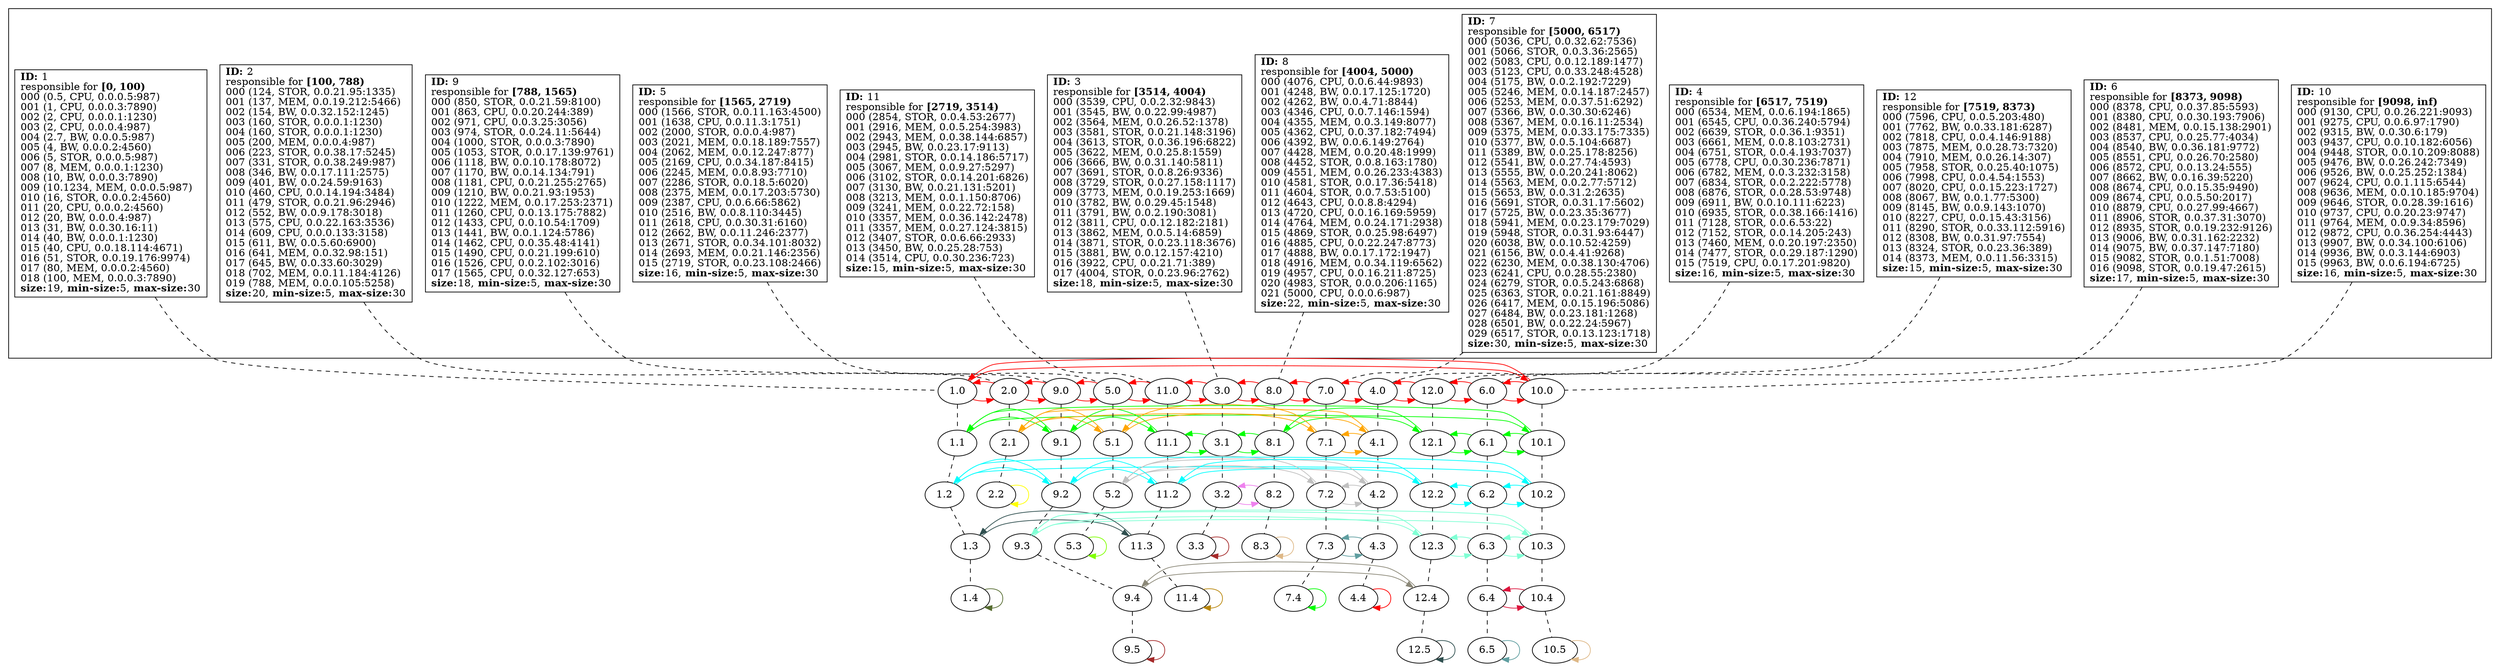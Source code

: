 strict
digraph SkipGraph {

	# vertical
	edge [dir=none style=dashed]
	subgraph {
		"1" -> "1.0" -> "1.1" -> "1.2" -> "1.3" -> "1.4"
		}
	subgraph {
		"2" -> "2.0" -> "2.1" -> "2.2"
		}
	subgraph {
		"9" -> "9.0" -> "9.1" -> "9.2" -> "9.3" -> "9.4" -> "9.5"
		}
	subgraph {
		"5" -> "5.0" -> "5.1" -> "5.2" -> "5.3"
		}
	subgraph {
		"11" -> "11.0" -> "11.1" -> "11.2" -> "11.3" -> "11.4"
		}
	subgraph {
		"3" -> "3.0" -> "3.1" -> "3.2" -> "3.3"
		}
	subgraph {
		"8" -> "8.0" -> "8.1" -> "8.2" -> "8.3"
		}
	subgraph {
		"7" -> "7.0" -> "7.1" -> "7.2" -> "7.3" -> "7.4"
		}
	subgraph {
		"4" -> "4.0" -> "4.1" -> "4.2" -> "4.3" -> "4.4"
		}
	subgraph {
		"12" -> "12.0" -> "12.1" -> "12.2" -> "12.3" -> "12.4" -> "12.5"
		}
	subgraph {
		"6" -> "6.0" -> "6.1" -> "6.2" -> "6.3" -> "6.4" -> "6.5"
		}
	subgraph {
		"10" -> "10.0" -> "10.1" -> "10.2" -> "10.3" -> "10.4" -> "10.5"
		}

	# horizontal
	edge [dir=forward, style=solid]
	subgraph cluster_content {
		rank = same
		"1" [shape=box, label=
			<
				<B>ID:</B> 1<BR ALIGN="LEFT"/>
				responsible for <B>[0, 100)</B><BR ALIGN="LEFT"/>
				000 (0.5, CPU, 0.0.0.5:987)<BR ALIGN="LEFT"/>
				001 (1, CPU, 0.0.0.3:7890)<BR ALIGN="LEFT"/>
				002 (2, CPU, 0.0.0.1:1230)<BR ALIGN="LEFT"/>
				003 (2, CPU, 0.0.0.4:987)<BR ALIGN="LEFT"/>
				004 (2.7, BW, 0.0.0.5:987)<BR ALIGN="LEFT"/>
				005 (4, BW, 0.0.0.2:4560)<BR ALIGN="LEFT"/>
				006 (5, STOR, 0.0.0.5:987)<BR ALIGN="LEFT"/>
				007 (8, MEM, 0.0.0.1:1230)<BR ALIGN="LEFT"/>
				008 (10, BW, 0.0.0.3:7890)<BR ALIGN="LEFT"/>
				009 (10.1234, MEM, 0.0.0.5:987)<BR ALIGN="LEFT"/>
				010 (16, STOR, 0.0.0.2:4560)<BR ALIGN="LEFT"/>
				011 (20, CPU, 0.0.0.2:4560)<BR ALIGN="LEFT"/>
				012 (20, BW, 0.0.0.4:987)<BR ALIGN="LEFT"/>
				013 (31, BW, 0.0.30.16:11)<BR ALIGN="LEFT"/>
				014 (40, BW, 0.0.0.1:1230)<BR ALIGN="LEFT"/>
				015 (40, CPU, 0.0.18.114:4671)<BR ALIGN="LEFT"/>
				016 (51, STOR, 0.0.19.176:9974)<BR ALIGN="LEFT"/>
				017 (80, MEM, 0.0.0.2:4560)<BR ALIGN="LEFT"/>
				018 (100, MEM, 0.0.0.3:7890)<BR ALIGN="LEFT"/>
			<B>size:</B>19, <B>min-size:</B>5, <B>max-size:</B>30<BR ALIGN="LEFT"/>			>]
		"2" [shape=box, label=
			<
				<B>ID:</B> 2<BR ALIGN="LEFT"/>
				responsible for <B>[100, 788)</B><BR ALIGN="LEFT"/>
				000 (124, STOR, 0.0.21.95:1335)<BR ALIGN="LEFT"/>
				001 (137, MEM, 0.0.19.212:5466)<BR ALIGN="LEFT"/>
				002 (154, BW, 0.0.32.152:1245)<BR ALIGN="LEFT"/>
				003 (160, STOR, 0.0.0.1:1230)<BR ALIGN="LEFT"/>
				004 (160, STOR, 0.0.0.1:1230)<BR ALIGN="LEFT"/>
				005 (200, MEM, 0.0.0.4:987)<BR ALIGN="LEFT"/>
				006 (223, STOR, 0.0.38.17:5245)<BR ALIGN="LEFT"/>
				007 (331, STOR, 0.0.38.249:987)<BR ALIGN="LEFT"/>
				008 (346, BW, 0.0.17.111:2575)<BR ALIGN="LEFT"/>
				009 (401, BW, 0.0.24.59:9163)<BR ALIGN="LEFT"/>
				010 (460, CPU, 0.0.14.194:3484)<BR ALIGN="LEFT"/>
				011 (479, STOR, 0.0.21.96:2946)<BR ALIGN="LEFT"/>
				012 (552, BW, 0.0.9.178:3018)<BR ALIGN="LEFT"/>
				013 (575, CPU, 0.0.22.163:3536)<BR ALIGN="LEFT"/>
				014 (609, CPU, 0.0.0.133:3158)<BR ALIGN="LEFT"/>
				015 (611, BW, 0.0.5.60:6900)<BR ALIGN="LEFT"/>
				016 (641, MEM, 0.0.32.98:151)<BR ALIGN="LEFT"/>
				017 (645, BW, 0.0.33.60:3029)<BR ALIGN="LEFT"/>
				018 (702, MEM, 0.0.11.184:4126)<BR ALIGN="LEFT"/>
				019 (788, MEM, 0.0.0.105:5258)<BR ALIGN="LEFT"/>
			<B>size:</B>20, <B>min-size:</B>5, <B>max-size:</B>30<BR ALIGN="LEFT"/>			>]
		"9" [shape=box, label=
			<
				<B>ID:</B> 9<BR ALIGN="LEFT"/>
				responsible for <B>[788, 1565)</B><BR ALIGN="LEFT"/>
				000 (850, STOR, 0.0.21.59:8100)<BR ALIGN="LEFT"/>
				001 (863, CPU, 0.0.20.244:389)<BR ALIGN="LEFT"/>
				002 (971, CPU, 0.0.3.25:3056)<BR ALIGN="LEFT"/>
				003 (974, STOR, 0.0.24.11:5644)<BR ALIGN="LEFT"/>
				004 (1000, STOR, 0.0.0.3:7890)<BR ALIGN="LEFT"/>
				005 (1053, STOR, 0.0.17.139:9761)<BR ALIGN="LEFT"/>
				006 (1118, BW, 0.0.10.178:8072)<BR ALIGN="LEFT"/>
				007 (1170, BW, 0.0.14.134:791)<BR ALIGN="LEFT"/>
				008 (1181, CPU, 0.0.21.255:2765)<BR ALIGN="LEFT"/>
				009 (1210, BW, 0.0.21.93:1953)<BR ALIGN="LEFT"/>
				010 (1222, MEM, 0.0.17.253:2371)<BR ALIGN="LEFT"/>
				011 (1260, CPU, 0.0.13.175:7882)<BR ALIGN="LEFT"/>
				012 (1433, CPU, 0.0.10.54:1709)<BR ALIGN="LEFT"/>
				013 (1441, BW, 0.0.1.124:5786)<BR ALIGN="LEFT"/>
				014 (1462, CPU, 0.0.35.48:4141)<BR ALIGN="LEFT"/>
				015 (1490, CPU, 0.0.21.199:610)<BR ALIGN="LEFT"/>
				016 (1526, CPU, 0.0.2.102:3016)<BR ALIGN="LEFT"/>
				017 (1565, CPU, 0.0.32.127:653)<BR ALIGN="LEFT"/>
			<B>size:</B>18, <B>min-size:</B>5, <B>max-size:</B>30<BR ALIGN="LEFT"/>			>]
		"5" [shape=box, label=
			<
				<B>ID:</B> 5<BR ALIGN="LEFT"/>
				responsible for <B>[1565, 2719)</B><BR ALIGN="LEFT"/>
				000 (1566, STOR, 0.0.11.163:4500)<BR ALIGN="LEFT"/>
				001 (1638, CPU, 0.0.11.3:1751)<BR ALIGN="LEFT"/>
				002 (2000, STOR, 0.0.0.4:987)<BR ALIGN="LEFT"/>
				003 (2021, MEM, 0.0.18.189:7557)<BR ALIGN="LEFT"/>
				004 (2062, MEM, 0.0.12.247:877)<BR ALIGN="LEFT"/>
				005 (2169, CPU, 0.0.34.187:8415)<BR ALIGN="LEFT"/>
				006 (2245, MEM, 0.0.8.93:7710)<BR ALIGN="LEFT"/>
				007 (2286, STOR, 0.0.18.5:6020)<BR ALIGN="LEFT"/>
				008 (2375, MEM, 0.0.17.203:5730)<BR ALIGN="LEFT"/>
				009 (2387, CPU, 0.0.6.66:5862)<BR ALIGN="LEFT"/>
				010 (2516, BW, 0.0.8.110:3445)<BR ALIGN="LEFT"/>
				011 (2618, CPU, 0.0.30.31:6160)<BR ALIGN="LEFT"/>
				012 (2662, BW, 0.0.11.246:2377)<BR ALIGN="LEFT"/>
				013 (2671, STOR, 0.0.34.101:8032)<BR ALIGN="LEFT"/>
				014 (2693, MEM, 0.0.21.146:2356)<BR ALIGN="LEFT"/>
				015 (2719, STOR, 0.0.23.108:2466)<BR ALIGN="LEFT"/>
			<B>size:</B>16, <B>min-size:</B>5, <B>max-size:</B>30<BR ALIGN="LEFT"/>			>]
		"11" [shape=box, label=
			<
				<B>ID:</B> 11<BR ALIGN="LEFT"/>
				responsible for <B>[2719, 3514)</B><BR ALIGN="LEFT"/>
				000 (2854, STOR, 0.0.4.53:2677)<BR ALIGN="LEFT"/>
				001 (2916, MEM, 0.0.5.254:3983)<BR ALIGN="LEFT"/>
				002 (2943, MEM, 0.0.38.144:6857)<BR ALIGN="LEFT"/>
				003 (2945, BW, 0.0.23.17:9113)<BR ALIGN="LEFT"/>
				004 (2981, STOR, 0.0.14.186:5717)<BR ALIGN="LEFT"/>
				005 (3067, MEM, 0.0.9.27:5297)<BR ALIGN="LEFT"/>
				006 (3102, STOR, 0.0.14.201:6826)<BR ALIGN="LEFT"/>
				007 (3130, BW, 0.0.21.131:5201)<BR ALIGN="LEFT"/>
				008 (3213, MEM, 0.0.1.150:8706)<BR ALIGN="LEFT"/>
				009 (3241, MEM, 0.0.22.72:158)<BR ALIGN="LEFT"/>
				010 (3357, MEM, 0.0.36.142:2478)<BR ALIGN="LEFT"/>
				011 (3357, MEM, 0.0.27.124:3815)<BR ALIGN="LEFT"/>
				012 (3407, STOR, 0.0.6.66:2933)<BR ALIGN="LEFT"/>
				013 (3450, BW, 0.0.25.28:753)<BR ALIGN="LEFT"/>
				014 (3514, CPU, 0.0.30.236:723)<BR ALIGN="LEFT"/>
			<B>size:</B>15, <B>min-size:</B>5, <B>max-size:</B>30<BR ALIGN="LEFT"/>			>]
		"3" [shape=box, label=
			<
				<B>ID:</B> 3<BR ALIGN="LEFT"/>
				responsible for <B>[3514, 4004)</B><BR ALIGN="LEFT"/>
				000 (3539, CPU, 0.0.2.32:9843)<BR ALIGN="LEFT"/>
				001 (3545, BW, 0.0.22.99:4987)<BR ALIGN="LEFT"/>
				002 (3564, MEM, 0.0.26.52:1378)<BR ALIGN="LEFT"/>
				003 (3581, STOR, 0.0.21.148:3196)<BR ALIGN="LEFT"/>
				004 (3613, STOR, 0.0.36.196:6822)<BR ALIGN="LEFT"/>
				005 (3622, MEM, 0.0.25.8:1559)<BR ALIGN="LEFT"/>
				006 (3666, BW, 0.0.31.140:5811)<BR ALIGN="LEFT"/>
				007 (3691, STOR, 0.0.8.26:9336)<BR ALIGN="LEFT"/>
				008 (3729, STOR, 0.0.27.158:1117)<BR ALIGN="LEFT"/>
				009 (3773, MEM, 0.0.19.253:1669)<BR ALIGN="LEFT"/>
				010 (3782, BW, 0.0.29.45:1548)<BR ALIGN="LEFT"/>
				011 (3791, BW, 0.0.2.190:3081)<BR ALIGN="LEFT"/>
				012 (3811, CPU, 0.0.12.182:2181)<BR ALIGN="LEFT"/>
				013 (3862, MEM, 0.0.5.14:6859)<BR ALIGN="LEFT"/>
				014 (3871, STOR, 0.0.23.118:3676)<BR ALIGN="LEFT"/>
				015 (3881, BW, 0.0.12.157:4210)<BR ALIGN="LEFT"/>
				016 (3922, CPU, 0.0.21.71:389)<BR ALIGN="LEFT"/>
				017 (4004, STOR, 0.0.23.96:2762)<BR ALIGN="LEFT"/>
			<B>size:</B>18, <B>min-size:</B>5, <B>max-size:</B>30<BR ALIGN="LEFT"/>			>]
		"8" [shape=box, label=
			<
				<B>ID:</B> 8<BR ALIGN="LEFT"/>
				responsible for <B>[4004, 5000)</B><BR ALIGN="LEFT"/>
				000 (4076, CPU, 0.0.6.44:9893)<BR ALIGN="LEFT"/>
				001 (4248, BW, 0.0.17.125:1720)<BR ALIGN="LEFT"/>
				002 (4262, BW, 0.0.4.71:8844)<BR ALIGN="LEFT"/>
				003 (4346, CPU, 0.0.7.146:1594)<BR ALIGN="LEFT"/>
				004 (4355, MEM, 0.0.3.149:8077)<BR ALIGN="LEFT"/>
				005 (4362, CPU, 0.0.37.182:7494)<BR ALIGN="LEFT"/>
				006 (4392, BW, 0.0.6.149:2764)<BR ALIGN="LEFT"/>
				007 (4428, MEM, 0.0.20.48:1999)<BR ALIGN="LEFT"/>
				008 (4452, STOR, 0.0.8.163:1780)<BR ALIGN="LEFT"/>
				009 (4551, MEM, 0.0.26.233:4383)<BR ALIGN="LEFT"/>
				010 (4581, STOR, 0.0.17.36:5418)<BR ALIGN="LEFT"/>
				011 (4604, STOR, 0.0.7.53:5100)<BR ALIGN="LEFT"/>
				012 (4643, CPU, 0.0.8.8:4294)<BR ALIGN="LEFT"/>
				013 (4720, CPU, 0.0.16.169:5959)<BR ALIGN="LEFT"/>
				014 (4764, MEM, 0.0.24.171:2938)<BR ALIGN="LEFT"/>
				015 (4869, STOR, 0.0.25.98:6497)<BR ALIGN="LEFT"/>
				016 (4885, CPU, 0.0.22.247:8773)<BR ALIGN="LEFT"/>
				017 (4888, BW, 0.0.17.172:1947)<BR ALIGN="LEFT"/>
				018 (4916, MEM, 0.0.34.119:6562)<BR ALIGN="LEFT"/>
				019 (4957, CPU, 0.0.16.211:8725)<BR ALIGN="LEFT"/>
				020 (4983, STOR, 0.0.0.206:1165)<BR ALIGN="LEFT"/>
				021 (5000, CPU, 0.0.0.6:987)<BR ALIGN="LEFT"/>
			<B>size:</B>22, <B>min-size:</B>5, <B>max-size:</B>30<BR ALIGN="LEFT"/>			>]
		"7" [shape=box, label=
			<
				<B>ID:</B> 7<BR ALIGN="LEFT"/>
				responsible for <B>[5000, 6517)</B><BR ALIGN="LEFT"/>
				000 (5036, CPU, 0.0.32.62:7536)<BR ALIGN="LEFT"/>
				001 (5066, STOR, 0.0.3.36:2565)<BR ALIGN="LEFT"/>
				002 (5083, CPU, 0.0.12.189:1477)<BR ALIGN="LEFT"/>
				003 (5123, CPU, 0.0.33.248:4528)<BR ALIGN="LEFT"/>
				004 (5175, BW, 0.0.2.192:7229)<BR ALIGN="LEFT"/>
				005 (5246, MEM, 0.0.14.187:2457)<BR ALIGN="LEFT"/>
				006 (5253, MEM, 0.0.37.51:6292)<BR ALIGN="LEFT"/>
				007 (5366, BW, 0.0.30.30:6246)<BR ALIGN="LEFT"/>
				008 (5367, MEM, 0.0.16.11:2534)<BR ALIGN="LEFT"/>
				009 (5375, MEM, 0.0.33.175:7335)<BR ALIGN="LEFT"/>
				010 (5377, BW, 0.0.5.104:6687)<BR ALIGN="LEFT"/>
				011 (5389, BW, 0.0.25.178:8256)<BR ALIGN="LEFT"/>
				012 (5541, BW, 0.0.27.74:4593)<BR ALIGN="LEFT"/>
				013 (5555, BW, 0.0.20.241:8062)<BR ALIGN="LEFT"/>
				014 (5563, MEM, 0.0.2.77:5712)<BR ALIGN="LEFT"/>
				015 (5653, BW, 0.0.31.2:2635)<BR ALIGN="LEFT"/>
				016 (5691, STOR, 0.0.31.17:5602)<BR ALIGN="LEFT"/>
				017 (5725, BW, 0.0.23.35:3677)<BR ALIGN="LEFT"/>
				018 (5941, MEM, 0.0.23.179:7029)<BR ALIGN="LEFT"/>
				019 (5948, STOR, 0.0.31.93:6447)<BR ALIGN="LEFT"/>
				020 (6038, BW, 0.0.10.52:4259)<BR ALIGN="LEFT"/>
				021 (6156, BW, 0.0.4.41:9268)<BR ALIGN="LEFT"/>
				022 (6230, MEM, 0.0.38.130:4706)<BR ALIGN="LEFT"/>
				023 (6241, CPU, 0.0.28.55:2380)<BR ALIGN="LEFT"/>
				024 (6279, STOR, 0.0.5.243:6868)<BR ALIGN="LEFT"/>
				025 (6363, STOR, 0.0.21.161:8849)<BR ALIGN="LEFT"/>
				026 (6417, MEM, 0.0.15.196:5086)<BR ALIGN="LEFT"/>
				027 (6484, BW, 0.0.23.181:1268)<BR ALIGN="LEFT"/>
				028 (6501, BW, 0.0.22.24:5967)<BR ALIGN="LEFT"/>
				029 (6517, STOR, 0.0.13.123:1718)<BR ALIGN="LEFT"/>
			<B>size:</B>30, <B>min-size:</B>5, <B>max-size:</B>30<BR ALIGN="LEFT"/>			>]
		"4" [shape=box, label=
			<
				<B>ID:</B> 4<BR ALIGN="LEFT"/>
				responsible for <B>[6517, 7519)</B><BR ALIGN="LEFT"/>
				000 (6534, MEM, 0.0.6.194:1865)<BR ALIGN="LEFT"/>
				001 (6545, CPU, 0.0.36.240:5794)<BR ALIGN="LEFT"/>
				002 (6639, STOR, 0.0.36.1:9351)<BR ALIGN="LEFT"/>
				003 (6661, MEM, 0.0.8.103:2731)<BR ALIGN="LEFT"/>
				004 (6751, STOR, 0.0.4.193:7037)<BR ALIGN="LEFT"/>
				005 (6778, CPU, 0.0.30.236:7871)<BR ALIGN="LEFT"/>
				006 (6782, MEM, 0.0.3.232:3158)<BR ALIGN="LEFT"/>
				007 (6834, STOR, 0.0.2.222:5778)<BR ALIGN="LEFT"/>
				008 (6876, STOR, 0.0.28.53:9748)<BR ALIGN="LEFT"/>
				009 (6911, BW, 0.0.10.111:6223)<BR ALIGN="LEFT"/>
				010 (6935, STOR, 0.0.38.166:1416)<BR ALIGN="LEFT"/>
				011 (7128, STOR, 0.0.6.53:22)<BR ALIGN="LEFT"/>
				012 (7152, STOR, 0.0.14.205:243)<BR ALIGN="LEFT"/>
				013 (7460, MEM, 0.0.20.197:2350)<BR ALIGN="LEFT"/>
				014 (7477, STOR, 0.0.29.187:1290)<BR ALIGN="LEFT"/>
				015 (7519, CPU, 0.0.17.201:9820)<BR ALIGN="LEFT"/>
			<B>size:</B>16, <B>min-size:</B>5, <B>max-size:</B>30<BR ALIGN="LEFT"/>			>]
		"12" [shape=box, label=
			<
				<B>ID:</B> 12<BR ALIGN="LEFT"/>
				responsible for <B>[7519, 8373)</B><BR ALIGN="LEFT"/>
				000 (7596, CPU, 0.0.5.203:480)<BR ALIGN="LEFT"/>
				001 (7762, BW, 0.0.33.181:6287)<BR ALIGN="LEFT"/>
				002 (7818, CPU, 0.0.4.146:9188)<BR ALIGN="LEFT"/>
				003 (7875, MEM, 0.0.28.73:7320)<BR ALIGN="LEFT"/>
				004 (7910, MEM, 0.0.26.14:307)<BR ALIGN="LEFT"/>
				005 (7958, STOR, 0.0.25.40:1075)<BR ALIGN="LEFT"/>
				006 (7998, CPU, 0.0.4.54:1553)<BR ALIGN="LEFT"/>
				007 (8020, CPU, 0.0.15.223:1727)<BR ALIGN="LEFT"/>
				008 (8067, BW, 0.0.1.77:5300)<BR ALIGN="LEFT"/>
				009 (8145, BW, 0.0.9.143:1070)<BR ALIGN="LEFT"/>
				010 (8227, CPU, 0.0.15.43:3156)<BR ALIGN="LEFT"/>
				011 (8290, STOR, 0.0.33.112:5916)<BR ALIGN="LEFT"/>
				012 (8308, BW, 0.0.31.97:7554)<BR ALIGN="LEFT"/>
				013 (8324, STOR, 0.0.23.36:389)<BR ALIGN="LEFT"/>
				014 (8373, MEM, 0.0.11.56:3315)<BR ALIGN="LEFT"/>
			<B>size:</B>15, <B>min-size:</B>5, <B>max-size:</B>30<BR ALIGN="LEFT"/>			>]
		"6" [shape=box, label=
			<
				<B>ID:</B> 6<BR ALIGN="LEFT"/>
				responsible for <B>[8373, 9098)</B><BR ALIGN="LEFT"/>
				000 (8378, CPU, 0.0.37.85:5593)<BR ALIGN="LEFT"/>
				001 (8380, CPU, 0.0.30.193:7906)<BR ALIGN="LEFT"/>
				002 (8481, MEM, 0.0.15.138:2901)<BR ALIGN="LEFT"/>
				003 (8537, CPU, 0.0.25.77:4034)<BR ALIGN="LEFT"/>
				004 (8540, BW, 0.0.36.181:9772)<BR ALIGN="LEFT"/>
				005 (8551, CPU, 0.0.26.70:2580)<BR ALIGN="LEFT"/>
				006 (8572, CPU, 0.0.13.24:555)<BR ALIGN="LEFT"/>
				007 (8662, BW, 0.0.16.39:5220)<BR ALIGN="LEFT"/>
				008 (8674, CPU, 0.0.15.35:9490)<BR ALIGN="LEFT"/>
				009 (8674, CPU, 0.0.5.50:2017)<BR ALIGN="LEFT"/>
				010 (8879, CPU, 0.0.27.99:4667)<BR ALIGN="LEFT"/>
				011 (8906, STOR, 0.0.37.31:3070)<BR ALIGN="LEFT"/>
				012 (8935, STOR, 0.0.19.232:9126)<BR ALIGN="LEFT"/>
				013 (9006, BW, 0.0.31.162:2232)<BR ALIGN="LEFT"/>
				014 (9075, BW, 0.0.37.147:7180)<BR ALIGN="LEFT"/>
				015 (9082, STOR, 0.0.1.51:7008)<BR ALIGN="LEFT"/>
				016 (9098, STOR, 0.0.19.47:2615)<BR ALIGN="LEFT"/>
			<B>size:</B>17, <B>min-size:</B>5, <B>max-size:</B>30<BR ALIGN="LEFT"/>			>]
		"10" [shape=box, label=
			<
				<B>ID:</B> 10<BR ALIGN="LEFT"/>
				responsible for <B>[9098, inf)</B><BR ALIGN="LEFT"/>
				000 (9130, CPU, 0.0.26.221:9093)<BR ALIGN="LEFT"/>
				001 (9275, CPU, 0.0.6.97:1790)<BR ALIGN="LEFT"/>
				002 (9315, BW, 0.0.30.6:179)<BR ALIGN="LEFT"/>
				003 (9437, CPU, 0.0.10.182:6056)<BR ALIGN="LEFT"/>
				004 (9448, STOR, 0.0.10.209:8088)<BR ALIGN="LEFT"/>
				005 (9476, BW, 0.0.26.242:7349)<BR ALIGN="LEFT"/>
				006 (9526, BW, 0.0.25.252:1384)<BR ALIGN="LEFT"/>
				007 (9624, CPU, 0.0.1.115:6544)<BR ALIGN="LEFT"/>
				008 (9636, MEM, 0.0.10.185:9704)<BR ALIGN="LEFT"/>
				009 (9646, STOR, 0.0.28.39:1616)<BR ALIGN="LEFT"/>
				010 (9737, CPU, 0.0.20.23:9747)<BR ALIGN="LEFT"/>
				011 (9764, MEM, 0.0.9.34:8596)<BR ALIGN="LEFT"/>
				012 (9872, CPU, 0.0.36.254:4443)<BR ALIGN="LEFT"/>
				013 (9907, BW, 0.0.34.100:6106)<BR ALIGN="LEFT"/>
				014 (9936, BW, 0.0.3.144:6903)<BR ALIGN="LEFT"/>
				015 (9963, BW, 0.0.6.194:6725)<BR ALIGN="LEFT"/>
			<B>size:</B>16, <B>min-size:</B>5, <B>max-size:</B>30<BR ALIGN="LEFT"/>			>]
	}

	edge [color=red]
	subgraph 1 {
		rank = same
		label = "Level 0"
		subgraph {
			"1.0" -> "2.0"
			"1.0" -> "10.0"
		}
		subgraph {
			"2.0" -> "9.0"
			"2.0" -> "1.0"
		}
		subgraph {
			"9.0" -> "5.0"
			"9.0" -> "2.0"
		}
		subgraph {
			"5.0" -> "11.0"
			"5.0" -> "9.0"
		}
		subgraph {
			"11.0" -> "3.0"
			"11.0" -> "5.0"
		}
		subgraph {
			"3.0" -> "8.0"
			"3.0" -> "11.0"
		}
		subgraph {
			"8.0" -> "7.0"
			"8.0" -> "3.0"
		}
		subgraph {
			"7.0" -> "4.0"
			"7.0" -> "8.0"
		}
		subgraph {
			"4.0" -> "12.0"
			"4.0" -> "7.0"
		}
		subgraph {
			"12.0" -> "6.0"
			"12.0" -> "4.0"
		}
		subgraph {
			"6.0" -> "10.0"
			"6.0" -> "12.0"
		}
		subgraph {
			"10.0" -> "1.0"
			"10.0" -> "6.0"
		}
	}

	edge [color=green]
	subgraph 10 {
		rank = same
		label = "Level 1 (0)"
		subgraph {
			"1.1" -> "9.1"
			"1.1" -> "10.1"
		}
		subgraph {
			"9.1" -> "11.1"
			"9.1" -> "1.1"
		}
		subgraph {
			"11.1" -> "3.1"
			"11.1" -> "9.1"
		}
		subgraph {
			"3.1" -> "8.1"
			"3.1" -> "11.1"
		}
		subgraph {
			"8.1" -> "12.1"
			"8.1" -> "3.1"
		}
		subgraph {
			"12.1" -> "6.1"
			"12.1" -> "8.1"
		}
		subgraph {
			"6.1" -> "10.1"
			"6.1" -> "12.1"
		}
		subgraph {
			"10.1" -> "1.1"
			"10.1" -> "6.1"
		}
	}

	edge [color=cyan]
	subgraph 100 {
		rank = same
		label = "Level 2 (00)"
		subgraph {
			"1.2" -> "9.2"
			"1.2" -> "10.2"
		}
		subgraph {
			"9.2" -> "11.2"
			"9.2" -> "1.2"
		}
		subgraph {
			"11.2" -> "12.2"
			"11.2" -> "9.2"
		}
		subgraph {
			"12.2" -> "6.2"
			"12.2" -> "11.2"
		}
		subgraph {
			"6.2" -> "10.2"
			"6.2" -> "12.2"
		}
		subgraph {
			"10.2" -> "1.2"
			"10.2" -> "6.2"
		}
	}

	edge [color=aquamarine]
	subgraph 1000 {
		rank = same
		label = "Level 3 (000)"
		subgraph {
			"9.3" -> "12.3"
			"9.3" -> "10.3"
		}
		subgraph {
			"12.3" -> "6.3"
			"12.3" -> "9.3"
		}
		subgraph {
			"6.3" -> "10.3"
			"6.3" -> "12.3"
		}
		subgraph {
			"10.3" -> "9.3"
			"10.3" -> "6.3"
		}
	}

	edge [color=cornsilk4]
	subgraph 10000 {
		rank = same
		label = "Level 4 (0000)"
		subgraph {
			"9.4" -> "12.4"
			"9.4" -> "12.4"
		}
		subgraph {
			"12.4" -> "9.4"
			"12.4" -> "9.4"
		}
	}

	edge [color=darkslategray]
	subgraph 100000 {
		rank = same
		label = "Level 5 (00000)"
		subgraph {
			"12.5" -> "12.5"
			"12.5" -> "12.5"
		}
	}

	edge [color=brown]
	subgraph 100001 {
		rank = same
		label = "Level 5 (00001)"
		subgraph {
			"9.5" -> "9.5"
			"9.5" -> "9.5"
		}
	}

	edge [color=crimson]
	subgraph 10001 {
		rank = same
		label = "Level 4 (0001)"
		subgraph {
			"6.4" -> "10.4"
			"6.4" -> "10.4"
		}
		subgraph {
			"10.4" -> "6.4"
			"10.4" -> "6.4"
		}
	}

	edge [color=burlywood]
	subgraph 100010 {
		rank = same
		label = "Level 5 (00010)"
		subgraph {
			"10.5" -> "10.5"
			"10.5" -> "10.5"
		}
	}

	edge [color=cadetblue]
	subgraph 100011 {
		rank = same
		label = "Level 5 (00011)"
		subgraph {
			"6.5" -> "6.5"
			"6.5" -> "6.5"
		}
	}

	edge [color=darkslategray]
	subgraph 1001 {
		rank = same
		label = "Level 3 (001)"
		subgraph {
			"1.3" -> "11.3"
			"1.3" -> "11.3"
		}
		subgraph {
			"11.3" -> "1.3"
			"11.3" -> "1.3"
		}
	}

	edge [color=darkgoldenrod]
	subgraph 10010 {
		rank = same
		label = "Level 4 (0010)"
		subgraph {
			"11.4" -> "11.4"
			"11.4" -> "11.4"
		}
	}

	edge [color=darkolivegreen]
	subgraph 10011 {
		rank = same
		label = "Level 4 (0011)"
		subgraph {
			"1.4" -> "1.4"
			"1.4" -> "1.4"
		}
	}

	edge [color=violet]
	subgraph 101 {
		rank = same
		label = "Level 2 (01)"
		subgraph {
			"3.2" -> "8.2"
			"3.2" -> "8.2"
		}
		subgraph {
			"8.2" -> "3.2"
			"8.2" -> "3.2"
		}
	}

	edge [color=brown]
	subgraph 1010 {
		rank = same
		label = "Level 3 (010)"
		subgraph {
			"3.3" -> "3.3"
			"3.3" -> "3.3"
		}
	}

	edge [color=burlywood]
	subgraph 1011 {
		rank = same
		label = "Level 3 (011)"
		subgraph {
			"8.3" -> "8.3"
			"8.3" -> "8.3"
		}
	}

	edge [color=orange]
	subgraph 11 {
		rank = same
		label = "Level 1 (1)"
		subgraph {
			"2.1" -> "5.1"
			"2.1" -> "4.1"
		}
		subgraph {
			"5.1" -> "7.1"
			"5.1" -> "2.1"
		}
		subgraph {
			"7.1" -> "4.1"
			"7.1" -> "5.1"
		}
		subgraph {
			"4.1" -> "2.1"
			"4.1" -> "7.1"
		}
	}

	edge [color=grey]
	subgraph 110 {
		rank = same
		label = "Level 2 (10)"
		subgraph {
			"5.2" -> "7.2"
			"5.2" -> "4.2"
		}
		subgraph {
			"7.2" -> "4.2"
			"7.2" -> "5.2"
		}
		subgraph {
			"4.2" -> "5.2"
			"4.2" -> "7.2"
		}
	}

	edge [color=cadetblue]
	subgraph 1100 {
		rank = same
		label = "Level 3 (100)"
		subgraph {
			"7.3" -> "4.3"
			"7.3" -> "4.3"
		}
		subgraph {
			"4.3" -> "7.3"
			"4.3" -> "7.3"
		}
	}

	edge [color=red]
	subgraph 11000 {
		rank = same
		label = "Level 4 (1000)"
		subgraph {
			"4.4" -> "4.4"
			"4.4" -> "4.4"
		}
	}

	edge [color=green]
	subgraph 11001 {
		rank = same
		label = "Level 4 (1001)"
		subgraph {
			"7.4" -> "7.4"
			"7.4" -> "7.4"
		}
	}

	edge [color=chartreuse]
	subgraph 1101 {
		rank = same
		label = "Level 3 (101)"
		subgraph {
			"5.3" -> "5.3"
			"5.3" -> "5.3"
		}
	}

	edge [color=yellow]
	subgraph 111 {
		rank = same
		label = "Level 2 (11)"
		subgraph {
			"2.2" -> "2.2"
			"2.2" -> "2.2"
		}
	}


}

